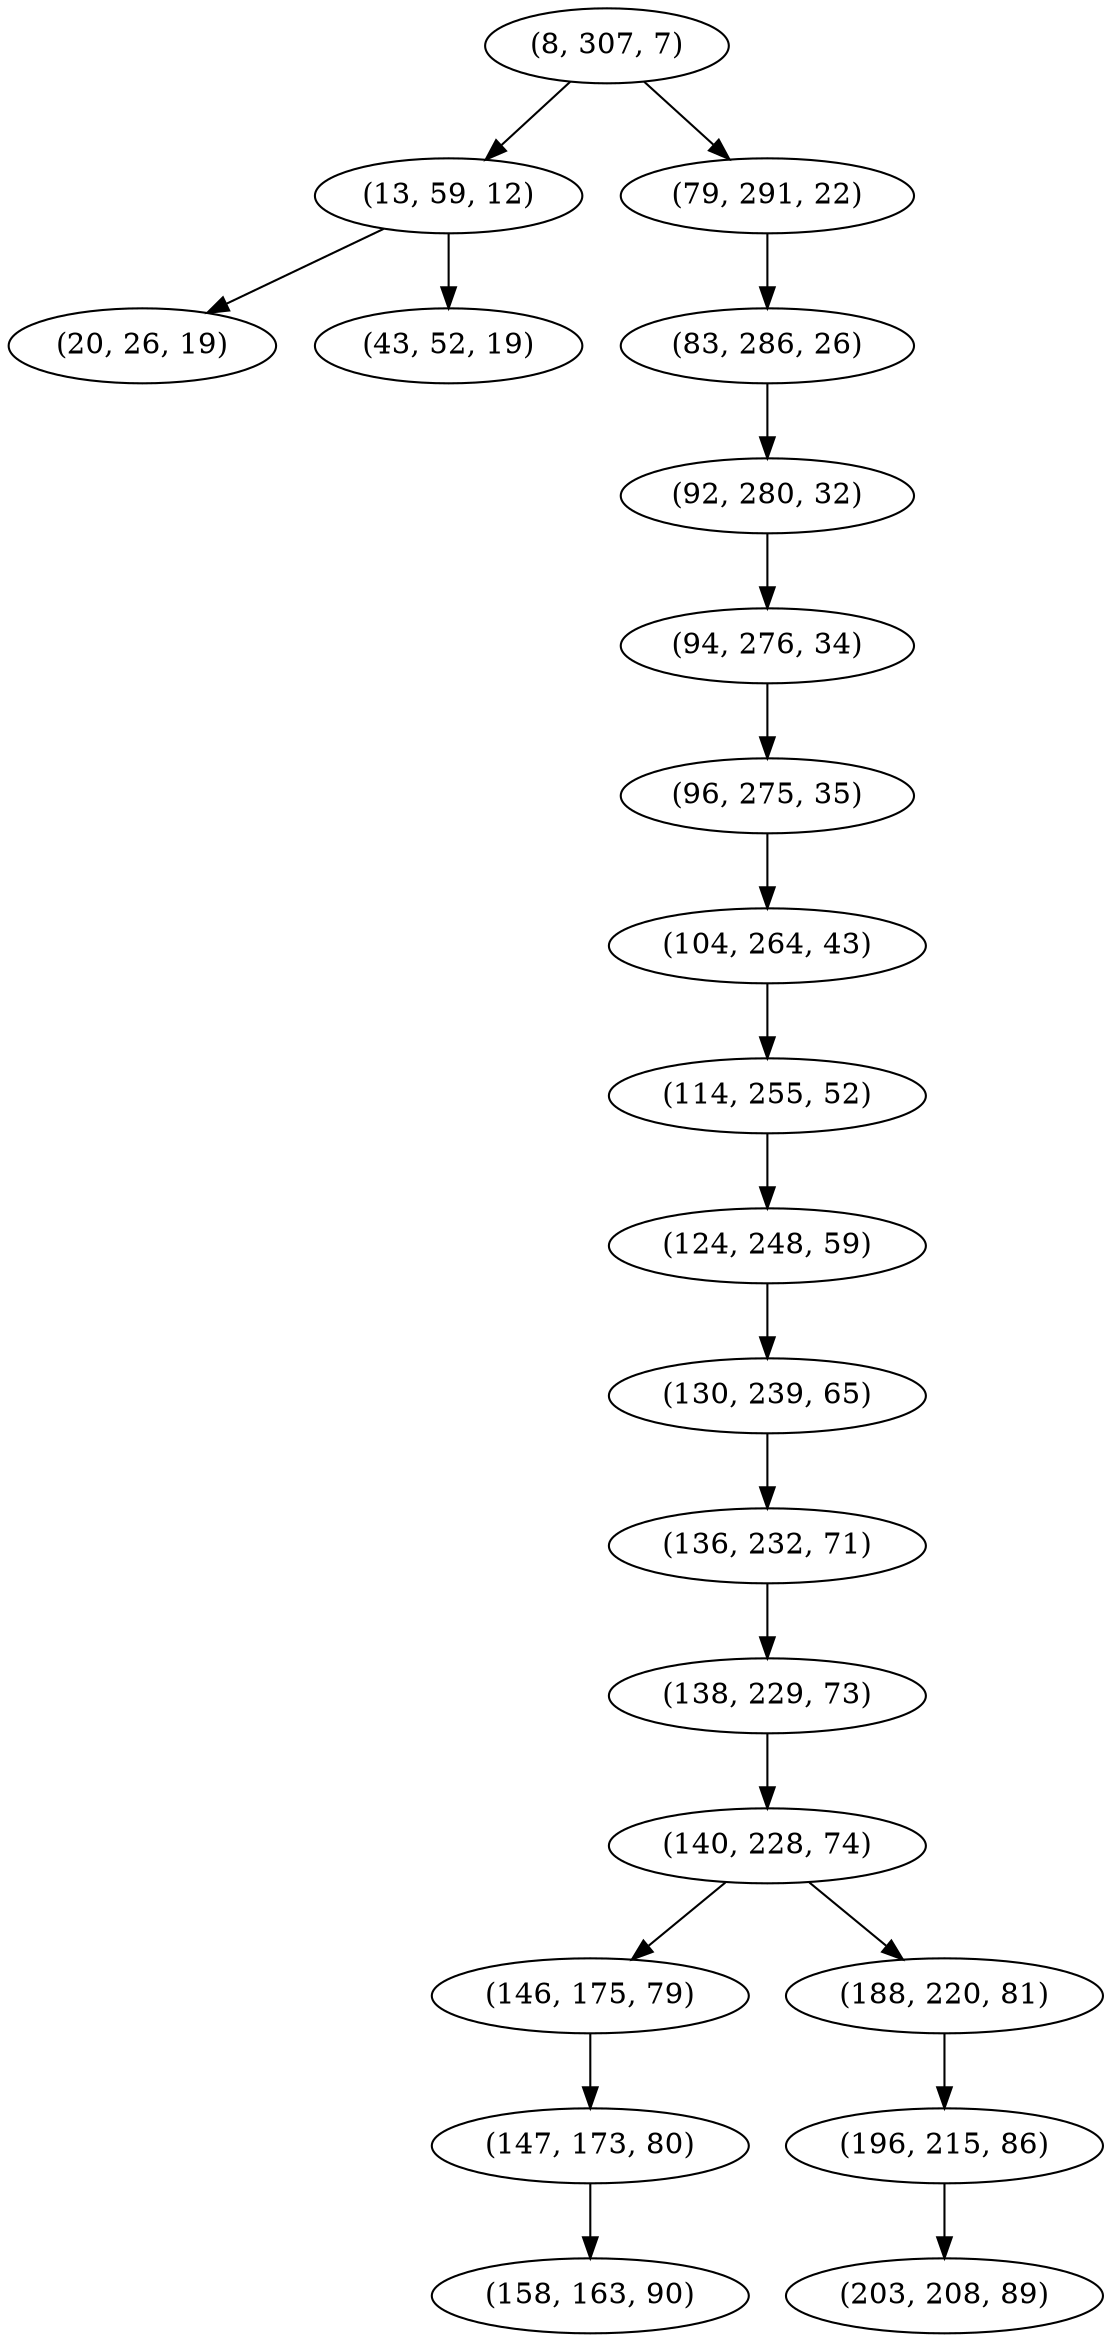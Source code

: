 digraph tree {
    "(8, 307, 7)";
    "(13, 59, 12)";
    "(20, 26, 19)";
    "(43, 52, 19)";
    "(79, 291, 22)";
    "(83, 286, 26)";
    "(92, 280, 32)";
    "(94, 276, 34)";
    "(96, 275, 35)";
    "(104, 264, 43)";
    "(114, 255, 52)";
    "(124, 248, 59)";
    "(130, 239, 65)";
    "(136, 232, 71)";
    "(138, 229, 73)";
    "(140, 228, 74)";
    "(146, 175, 79)";
    "(147, 173, 80)";
    "(158, 163, 90)";
    "(188, 220, 81)";
    "(196, 215, 86)";
    "(203, 208, 89)";
    "(8, 307, 7)" -> "(13, 59, 12)";
    "(8, 307, 7)" -> "(79, 291, 22)";
    "(13, 59, 12)" -> "(20, 26, 19)";
    "(13, 59, 12)" -> "(43, 52, 19)";
    "(79, 291, 22)" -> "(83, 286, 26)";
    "(83, 286, 26)" -> "(92, 280, 32)";
    "(92, 280, 32)" -> "(94, 276, 34)";
    "(94, 276, 34)" -> "(96, 275, 35)";
    "(96, 275, 35)" -> "(104, 264, 43)";
    "(104, 264, 43)" -> "(114, 255, 52)";
    "(114, 255, 52)" -> "(124, 248, 59)";
    "(124, 248, 59)" -> "(130, 239, 65)";
    "(130, 239, 65)" -> "(136, 232, 71)";
    "(136, 232, 71)" -> "(138, 229, 73)";
    "(138, 229, 73)" -> "(140, 228, 74)";
    "(140, 228, 74)" -> "(146, 175, 79)";
    "(140, 228, 74)" -> "(188, 220, 81)";
    "(146, 175, 79)" -> "(147, 173, 80)";
    "(147, 173, 80)" -> "(158, 163, 90)";
    "(188, 220, 81)" -> "(196, 215, 86)";
    "(196, 215, 86)" -> "(203, 208, 89)";
}
